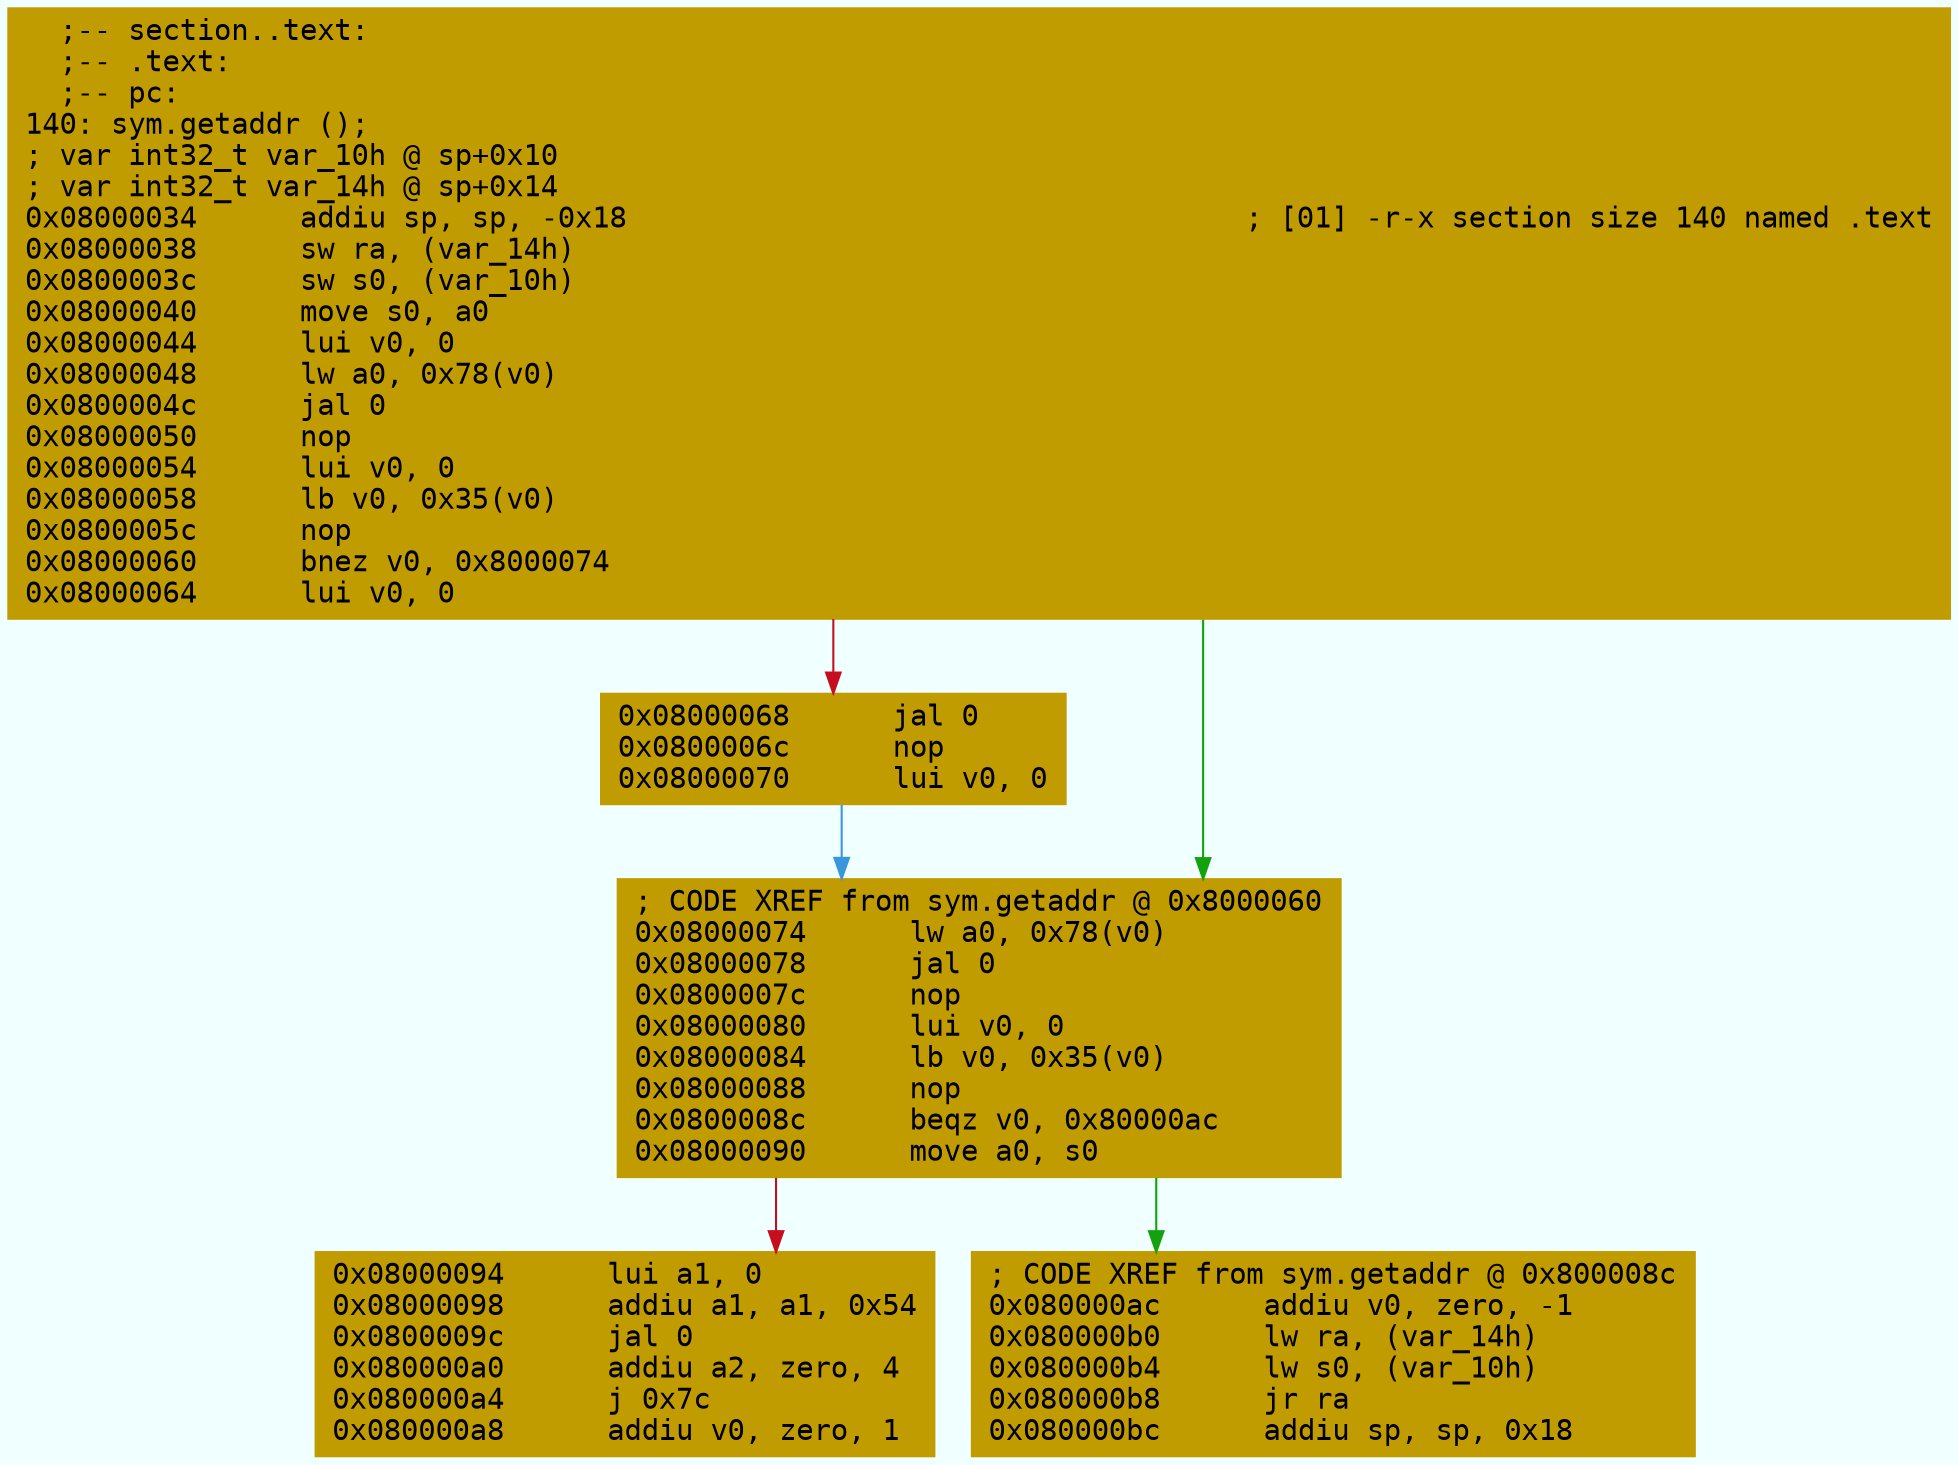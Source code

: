 digraph code {
	graph [bgcolor=azure fontsize=8 fontname="Courier" splines="ortho"];
	node [fillcolor=gray style=filled shape=box];
	edge [arrowhead="normal"];
	"0x08000034" [URL="sym.getaddr/0x08000034", fillcolor="#c19c00",color="#c19c00", fontname="Courier",label="  ;-- section..text:\l  ;-- .text:\l  ;-- pc:\l140: sym.getaddr ();\l; var int32_t var_10h @ sp+0x10\l; var int32_t var_14h @ sp+0x14\l0x08000034      addiu sp, sp, -0x18                                    ; [01] -r-x section size 140 named .text\l0x08000038      sw ra, (var_14h)\l0x0800003c      sw s0, (var_10h)\l0x08000040      move s0, a0\l0x08000044      lui v0, 0\l0x08000048      lw a0, 0x78(v0)\l0x0800004c      jal 0\l0x08000050      nop\l0x08000054      lui v0, 0\l0x08000058      lb v0, 0x35(v0)\l0x0800005c      nop\l0x08000060      bnez v0, 0x8000074\l0x08000064      lui v0, 0\l"]
	"0x08000068" [URL="sym.getaddr/0x08000068", fillcolor="#c19c00",color="#c19c00", fontname="Courier",label="0x08000068      jal 0\l0x0800006c      nop\l0x08000070      lui v0, 0\l"]
	"0x08000074" [URL="sym.getaddr/0x08000074", fillcolor="#c19c00",color="#c19c00", fontname="Courier",label="; CODE XREF from sym.getaddr @ 0x8000060\l0x08000074      lw a0, 0x78(v0)\l0x08000078      jal 0\l0x0800007c      nop\l0x08000080      lui v0, 0\l0x08000084      lb v0, 0x35(v0)\l0x08000088      nop\l0x0800008c      beqz v0, 0x80000ac\l0x08000090      move a0, s0\l"]
	"0x08000094" [URL="sym.getaddr/0x08000094", fillcolor="#c19c00",color="#c19c00", fontname="Courier",label="0x08000094      lui a1, 0\l0x08000098      addiu a1, a1, 0x54\l0x0800009c      jal 0\l0x080000a0      addiu a2, zero, 4\l0x080000a4      j 0x7c\l0x080000a8      addiu v0, zero, 1\l"]
	"0x080000ac" [URL="sym.getaddr/0x080000ac", fillcolor="#c19c00",color="#c19c00", fontname="Courier",label="; CODE XREF from sym.getaddr @ 0x800008c\l0x080000ac      addiu v0, zero, -1\l0x080000b0      lw ra, (var_14h)\l0x080000b4      lw s0, (var_10h)\l0x080000b8      jr ra\l0x080000bc      addiu sp, sp, 0x18\l"]
        "0x08000034" -> "0x08000074" [color="#13a10e"];
        "0x08000034" -> "0x08000068" [color="#c50f1f"];
        "0x08000068" -> "0x08000074" [color="#3a96dd"];
        "0x08000074" -> "0x080000ac" [color="#13a10e"];
        "0x08000074" -> "0x08000094" [color="#c50f1f"];
}
